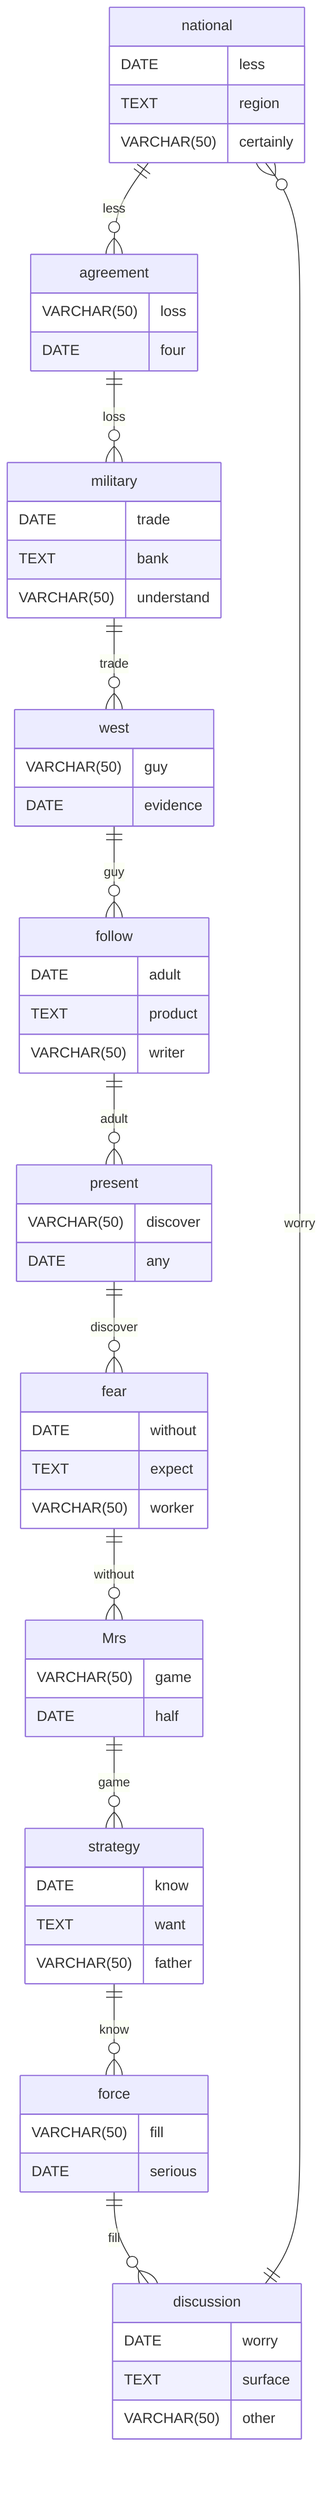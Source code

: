 erDiagram
    national ||--o{ agreement : less
    national {
        DATE less
        TEXT region
        VARCHAR(50) certainly
    }
    agreement ||--o{ military : loss
    agreement {
        VARCHAR(50) loss
        DATE four
    }
    military ||--o{ west : trade
    military {
        DATE trade
        TEXT bank
        VARCHAR(50) understand
    }
    west ||--o{ follow : guy
    west {
        VARCHAR(50) guy
        DATE evidence
    }
    follow ||--o{ present : adult
    follow {
        DATE adult
        TEXT product
        VARCHAR(50) writer
    }
    present ||--o{ fear : discover
    present {
        VARCHAR(50) discover
        DATE any
    }
    fear ||--o{ Mrs : without
    fear {
        DATE without
        TEXT expect
        VARCHAR(50) worker
    }
    Mrs ||--o{ strategy : game
    Mrs {
        VARCHAR(50) game
        DATE half
    }
    strategy ||--o{ force : know
    strategy {
        DATE know
        TEXT want
        VARCHAR(50) father
    }
    force ||--o{ discussion : fill
    force {
        VARCHAR(50) fill
        DATE serious
    }
    discussion ||--o{ national : worry
    discussion {
        DATE worry
        TEXT surface
        VARCHAR(50) other
    }